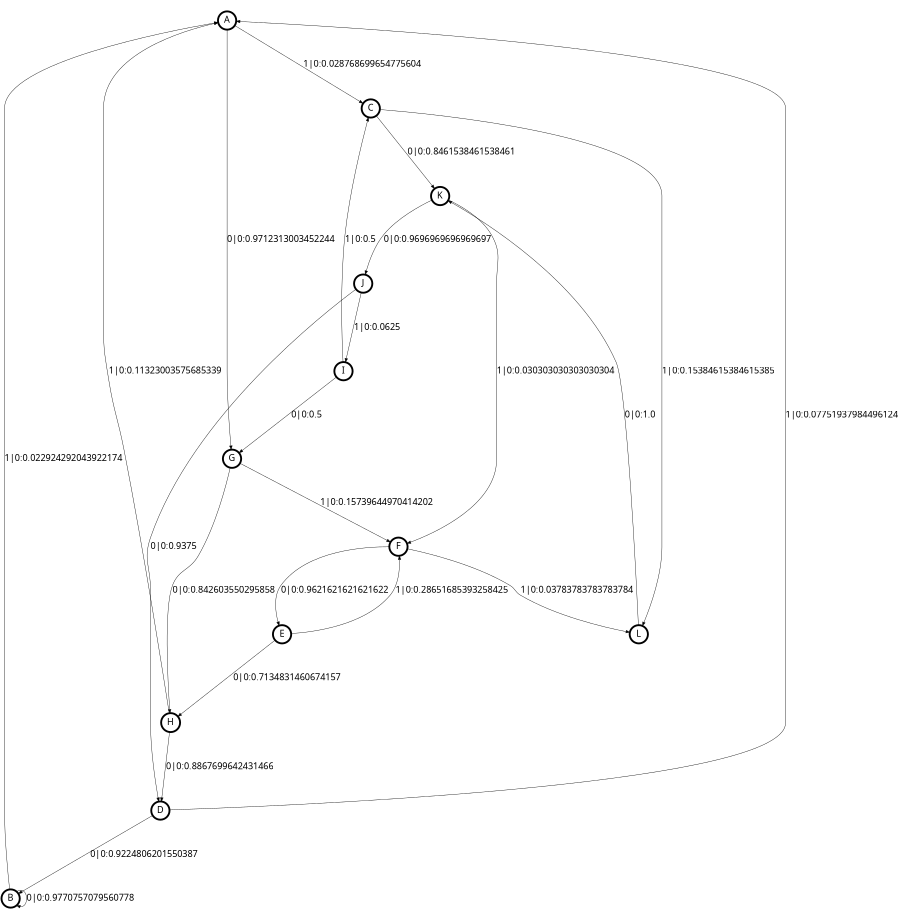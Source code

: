 digraph  {
size = "6,8.5";
ratio = "fill";
node
[shape = circle];
node [fontsize = 24];
node [penwidth = 5];
edge [fontsize = 24];
node [fontname = "CMU Serif Roman"];
graph [fontname = "CMU Serif Roman"];
edge [fontname = "CMU Serif Roman"];
A -> C [label = "1|0:0.028768699654775604\l"];
A -> G [label = "0|0:0.9712313003452244\l"];
B -> A [label = "1|0:0.022924292043922174\l"];
B -> B [label = "0|0:0.9770757079560778\l"];
C -> K [label = "0|0:0.8461538461538461\l"];
C -> L [label = "1|0:0.15384615384615385\l"];
D -> A [label = "1|0:0.07751937984496124\l"];
D -> B [label = "0|0:0.9224806201550387\l"];
E -> F [label = "1|0:0.28651685393258425\l"];
E -> H [label = "0|0:0.7134831460674157\l"];
F -> E [label = "0|0:0.9621621621621622\l"];
F -> L [label = "1|0:0.03783783783783784\l"];
G -> F [label = "1|0:0.15739644970414202\l"];
G -> H [label = "0|0:0.842603550295858\l"];
H -> A [label = "1|0:0.11323003575685339\l"];
H -> D [label = "0|0:0.8867699642431466\l"];
I -> C [label = "1|0:0.5\l"];
I -> G [label = "0|0:0.5\l"];
J -> D [label = "0|0:0.9375\l"];
J -> I [label = "1|0:0.0625\l"];
K -> F [label = "1|0:0.030303030303030304\l"];
K -> J [label = "0|0:0.9696969696969697\l"];
L -> K [label = "0|0:1.0\l"];
}
